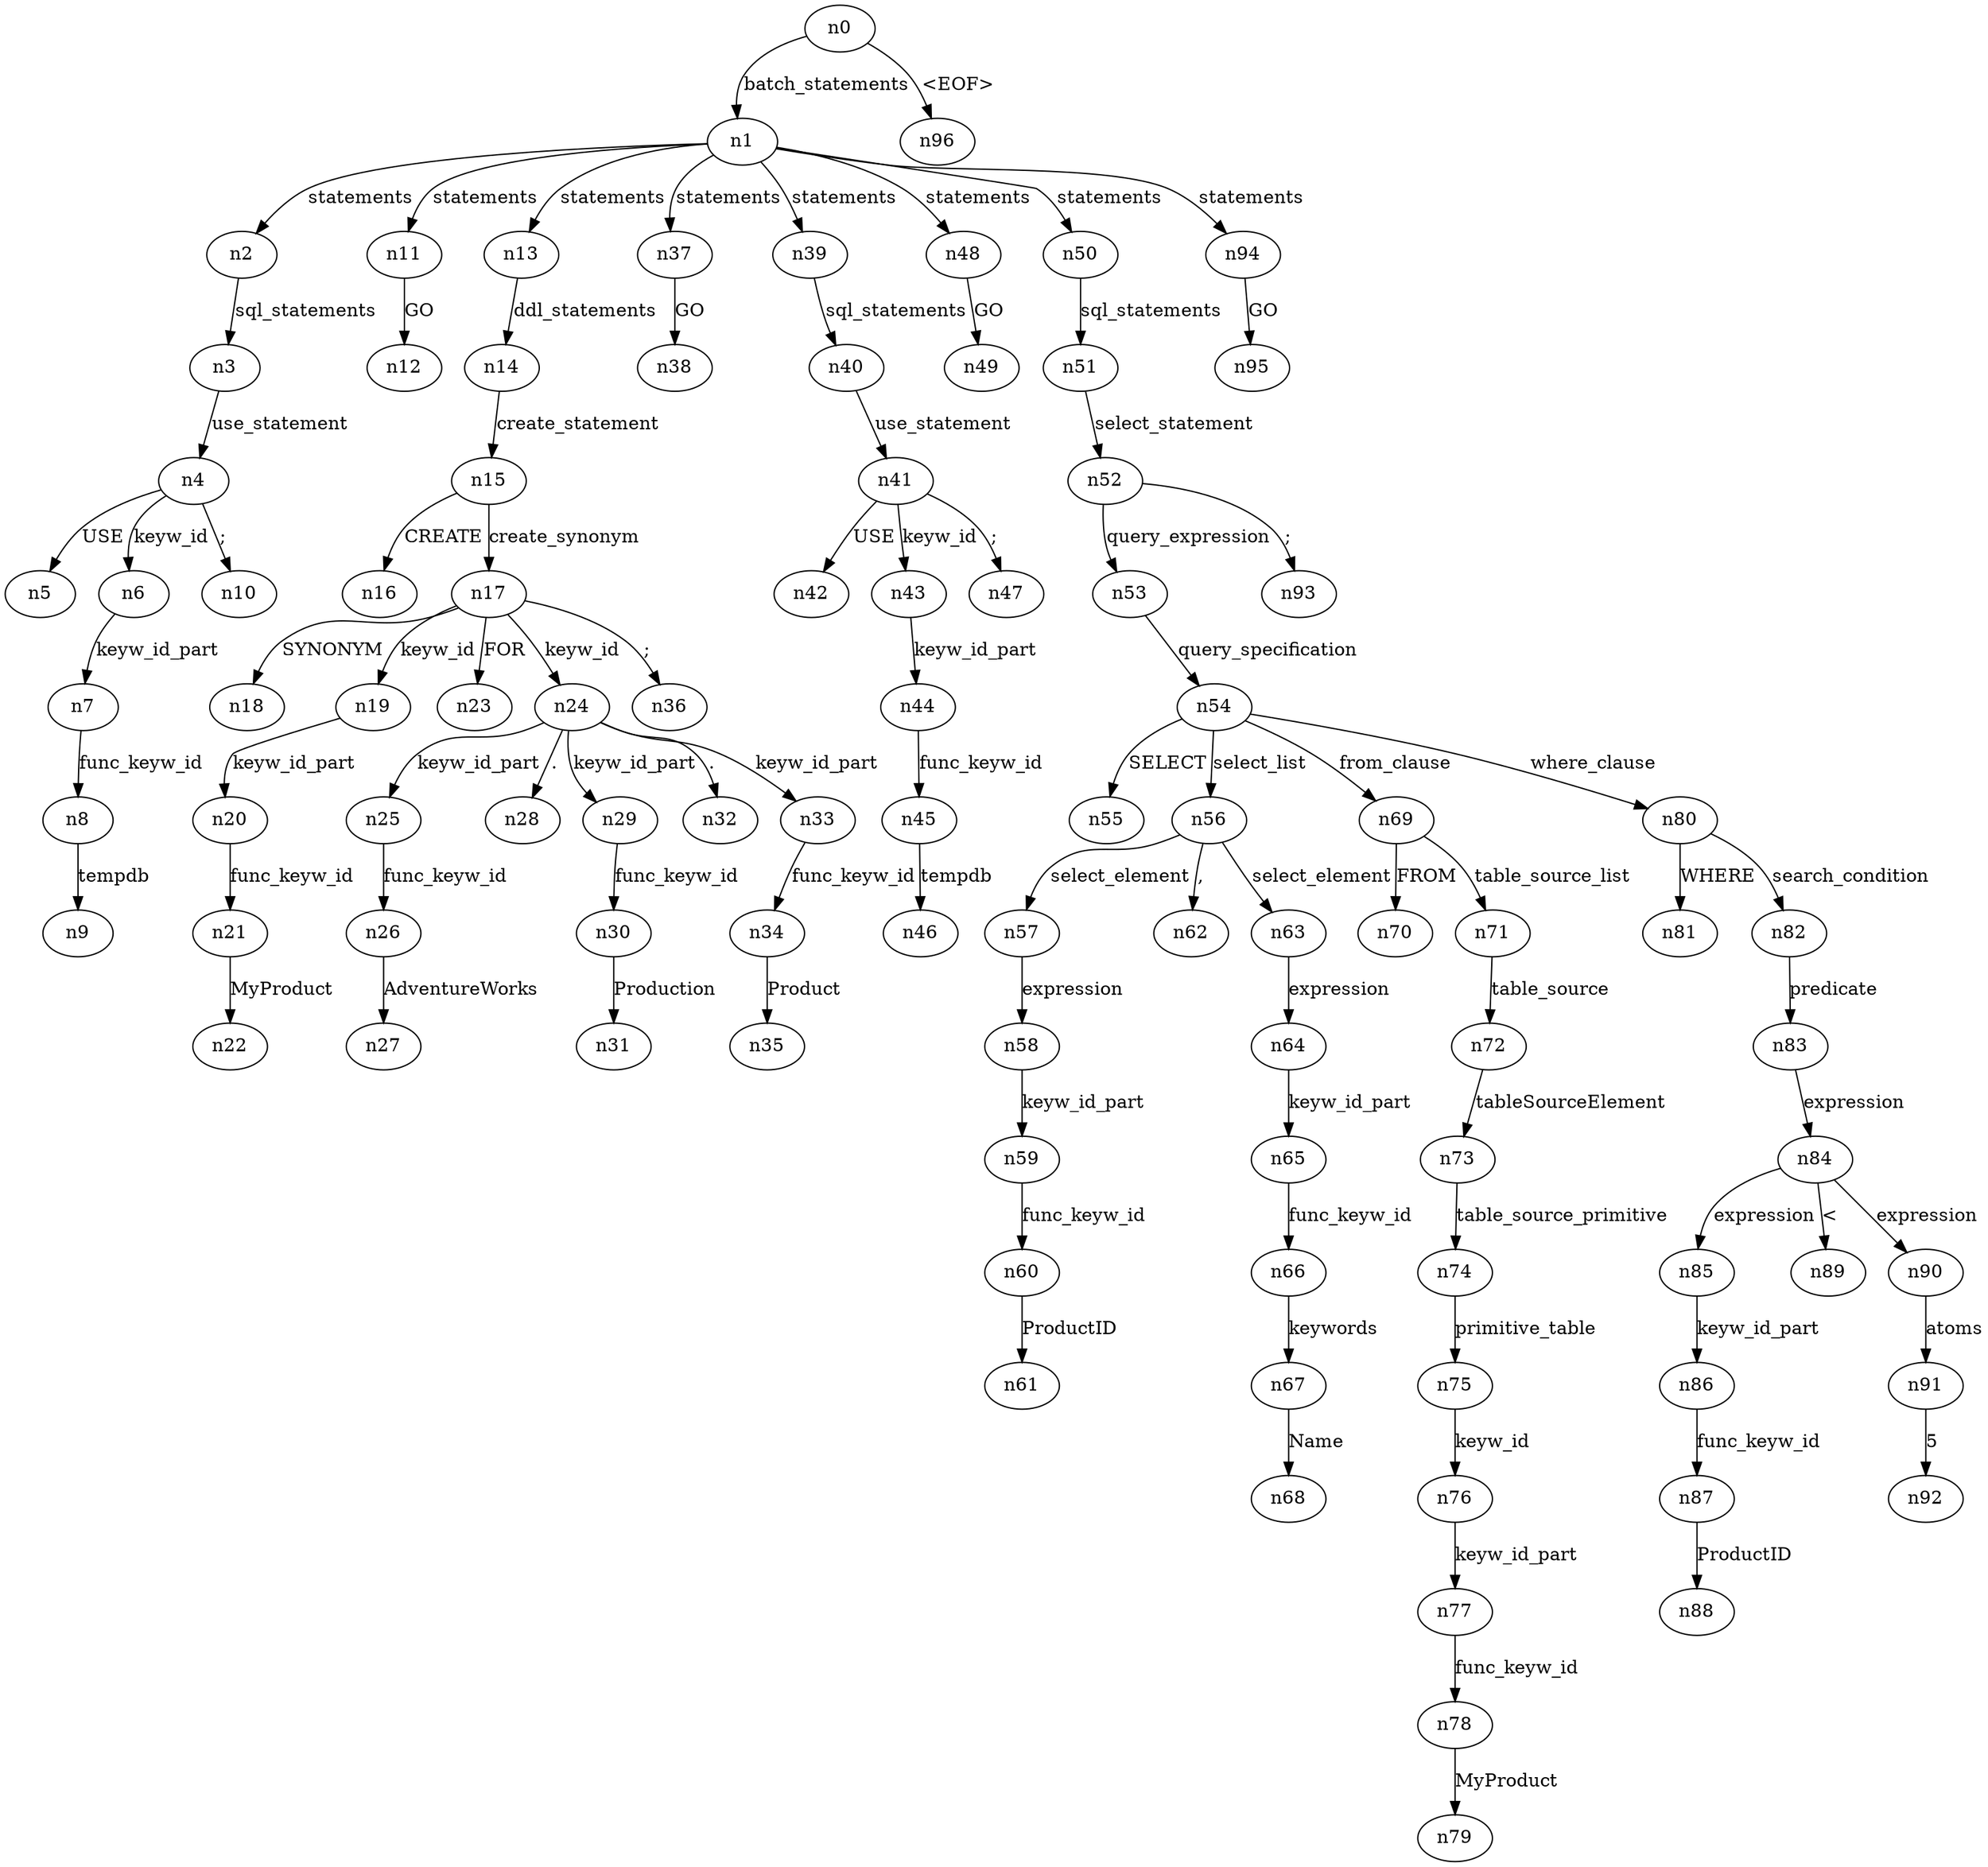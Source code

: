 digraph ParseTree {
  n0 -> n1 [label="batch_statements"];
  n1 -> n2 [label="statements"];
  n2 -> n3 [label="sql_statements"];
  n3 -> n4 [label="use_statement"];
  n4 -> n5 [label="USE"];
  n4 -> n6 [label="keyw_id"];
  n6 -> n7 [label="keyw_id_part"];
  n7 -> n8 [label="func_keyw_id"];
  n8 -> n9 [label="tempdb"];
  n4 -> n10 [label=";"];
  n1 -> n11 [label="statements"];
  n11 -> n12 [label="GO"];
  n1 -> n13 [label="statements"];
  n13 -> n14 [label="ddl_statements"];
  n14 -> n15 [label="create_statement"];
  n15 -> n16 [label="CREATE"];
  n15 -> n17 [label="create_synonym"];
  n17 -> n18 [label="SYNONYM"];
  n17 -> n19 [label="keyw_id"];
  n19 -> n20 [label="keyw_id_part"];
  n20 -> n21 [label="func_keyw_id"];
  n21 -> n22 [label="MyProduct"];
  n17 -> n23 [label="FOR"];
  n17 -> n24 [label="keyw_id"];
  n24 -> n25 [label="keyw_id_part"];
  n25 -> n26 [label="func_keyw_id"];
  n26 -> n27 [label="AdventureWorks"];
  n24 -> n28 [label="."];
  n24 -> n29 [label="keyw_id_part"];
  n29 -> n30 [label="func_keyw_id"];
  n30 -> n31 [label="Production"];
  n24 -> n32 [label="."];
  n24 -> n33 [label="keyw_id_part"];
  n33 -> n34 [label="func_keyw_id"];
  n34 -> n35 [label="Product"];
  n17 -> n36 [label=";"];
  n1 -> n37 [label="statements"];
  n37 -> n38 [label="GO"];
  n1 -> n39 [label="statements"];
  n39 -> n40 [label="sql_statements"];
  n40 -> n41 [label="use_statement"];
  n41 -> n42 [label="USE"];
  n41 -> n43 [label="keyw_id"];
  n43 -> n44 [label="keyw_id_part"];
  n44 -> n45 [label="func_keyw_id"];
  n45 -> n46 [label="tempdb"];
  n41 -> n47 [label=";"];
  n1 -> n48 [label="statements"];
  n48 -> n49 [label="GO"];
  n1 -> n50 [label="statements"];
  n50 -> n51 [label="sql_statements"];
  n51 -> n52 [label="select_statement"];
  n52 -> n53 [label="query_expression"];
  n53 -> n54 [label="query_specification"];
  n54 -> n55 [label="SELECT"];
  n54 -> n56 [label="select_list"];
  n56 -> n57 [label="select_element"];
  n57 -> n58 [label="expression"];
  n58 -> n59 [label="keyw_id_part"];
  n59 -> n60 [label="func_keyw_id"];
  n60 -> n61 [label="ProductID"];
  n56 -> n62 [label=","];
  n56 -> n63 [label="select_element"];
  n63 -> n64 [label="expression"];
  n64 -> n65 [label="keyw_id_part"];
  n65 -> n66 [label="func_keyw_id"];
  n66 -> n67 [label="keywords"];
  n67 -> n68 [label="Name"];
  n54 -> n69 [label="from_clause"];
  n69 -> n70 [label="FROM"];
  n69 -> n71 [label="table_source_list"];
  n71 -> n72 [label="table_source"];
  n72 -> n73 [label="tableSourceElement"];
  n73 -> n74 [label="table_source_primitive"];
  n74 -> n75 [label="primitive_table"];
  n75 -> n76 [label="keyw_id"];
  n76 -> n77 [label="keyw_id_part"];
  n77 -> n78 [label="func_keyw_id"];
  n78 -> n79 [label="MyProduct"];
  n54 -> n80 [label="where_clause"];
  n80 -> n81 [label="WHERE"];
  n80 -> n82 [label="search_condition"];
  n82 -> n83 [label="predicate"];
  n83 -> n84 [label="expression"];
  n84 -> n85 [label="expression"];
  n85 -> n86 [label="keyw_id_part"];
  n86 -> n87 [label="func_keyw_id"];
  n87 -> n88 [label="ProductID"];
  n84 -> n89 [label="<"];
  n84 -> n90 [label="expression"];
  n90 -> n91 [label="atoms"];
  n91 -> n92 [label="5"];
  n52 -> n93 [label=";"];
  n1 -> n94 [label="statements"];
  n94 -> n95 [label="GO"];
  n0 -> n96 [label="<EOF>"];
}